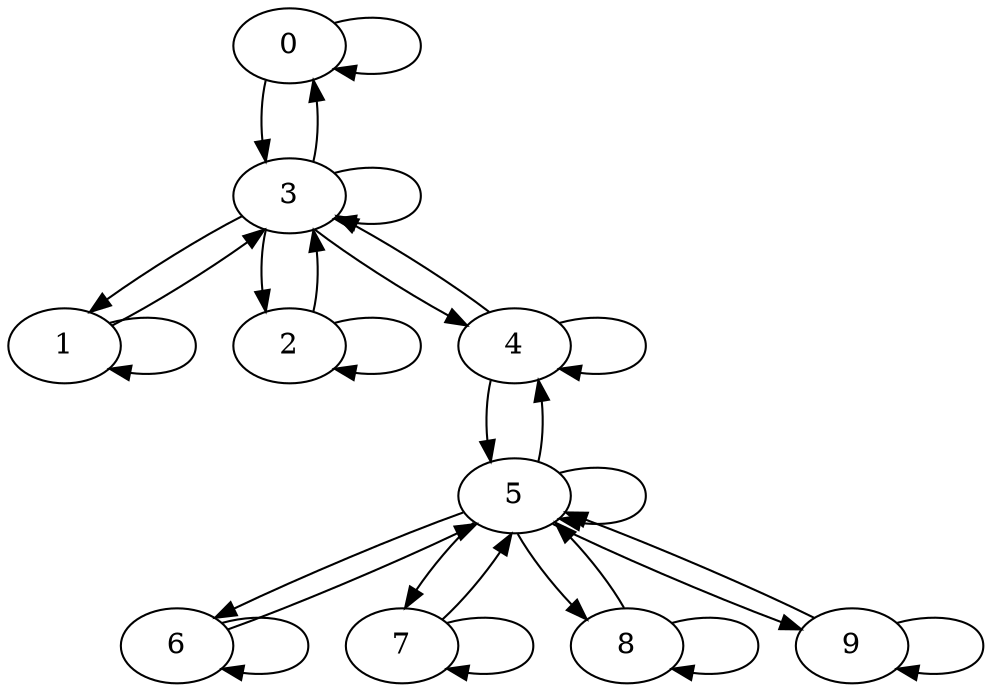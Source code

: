 digraph "" {
	graph [len=4,
		nodesep=0.5
	];
	0 -> 0	[len=2,
		weight=1.0];
	0 -> 3	[len=2,
		weight=1.0];
	1 -> 1	[len=2,
		weight=1.0];
	1 -> 3	[len=2,
		weight=1.0];
	2 -> 2	[len=2,
		weight=1.0];
	2 -> 3	[len=2,
		weight=1.0];
	3 -> 0	[len=2,
		weight=1.0];
	3 -> 1	[len=2,
		weight=1.0];
	3 -> 2	[len=2,
		weight=1.0];
	3 -> 3	[len=2,
		weight=1.0];
	3 -> 4	[len=2,
		weight=1.0];
	4 -> 3	[len=2,
		weight=1.0];
	4 -> 4	[len=2,
		weight=1.0];
	4 -> 5	[len=2,
		weight=1.0];
	5 -> 4	[len=2,
		weight=1.0];
	5 -> 5	[len=2,
		weight=1.0];
	5 -> 6	[len=2,
		weight=1.0];
	5 -> 7	[len=2,
		weight=1.0];
	5 -> 8	[len=2,
		weight=1.0];
	5 -> 9	[len=2,
		weight=1.0];
	6 -> 5	[len=2,
		weight=1.0];
	6 -> 6	[len=2,
		weight=1.0];
	7 -> 5	[len=2,
		weight=1.0];
	7 -> 7	[len=2,
		weight=1.0];
	8 -> 5	[len=2,
		weight=1.0];
	8 -> 8	[len=2,
		weight=1.0];
	9 -> 5	[len=2,
		weight=1.0];
	9 -> 9	[len=2,
		weight=1.0];
}
